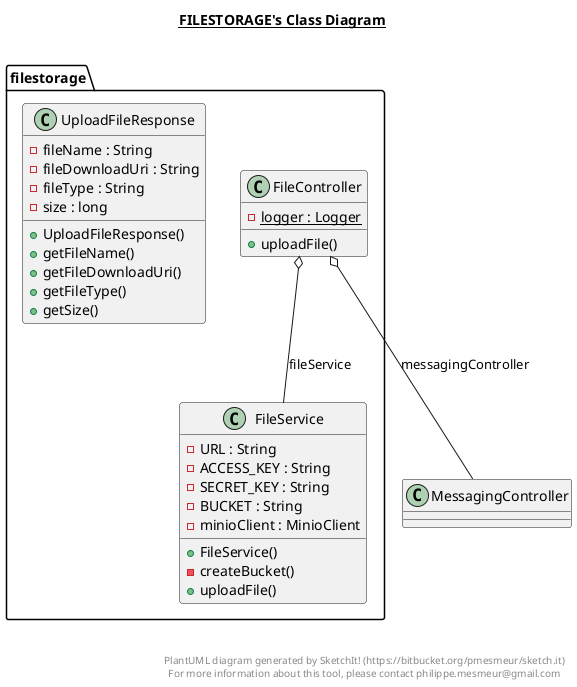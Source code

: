 @startuml

title __FILESTORAGE's Class Diagram__\n

  package filestorage {
    class FileController {
        {static} - logger : Logger
        + uploadFile()
    }
  }
  

  package filestorage {
    class FileService {
        - URL : String
        - ACCESS_KEY : String
        - SECRET_KEY : String
        - BUCKET : String
        - minioClient : MinioClient
        + FileService()
        - createBucket()
        + uploadFile()
    }
  }
  

  package filestorage {
    class UploadFileResponse {
        - fileName : String
        - fileDownloadUri : String
        - fileType : String
        - size : long
        + UploadFileResponse()
        + getFileName()
        + getFileDownloadUri()
        + getFileType()
        + getSize()
    }
  }
  

  FileController o-- FileService : fileService
  FileController o-- MessagingController : messagingController


right footer


PlantUML diagram generated by SketchIt! (https://bitbucket.org/pmesmeur/sketch.it)
For more information about this tool, please contact philippe.mesmeur@gmail.com
endfooter

@enduml
